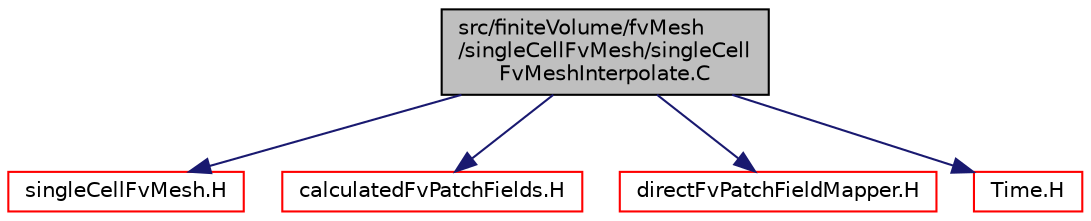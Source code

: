digraph "src/finiteVolume/fvMesh/singleCellFvMesh/singleCellFvMeshInterpolate.C"
{
  bgcolor="transparent";
  edge [fontname="Helvetica",fontsize="10",labelfontname="Helvetica",labelfontsize="10"];
  node [fontname="Helvetica",fontsize="10",shape=record];
  Node1 [label="src/finiteVolume/fvMesh\l/singleCellFvMesh/singleCell\lFvMeshInterpolate.C",height=0.2,width=0.4,color="black", fillcolor="grey75", style="filled", fontcolor="black"];
  Node1 -> Node2 [color="midnightblue",fontsize="10",style="solid",fontname="Helvetica"];
  Node2 [label="singleCellFvMesh.H",height=0.2,width=0.4,color="red",URL="$a05929.html"];
  Node1 -> Node3 [color="midnightblue",fontsize="10",style="solid",fontname="Helvetica"];
  Node3 [label="calculatedFvPatchFields.H",height=0.2,width=0.4,color="red",URL="$a05165.html"];
  Node1 -> Node4 [color="midnightblue",fontsize="10",style="solid",fontname="Helvetica"];
  Node4 [label="directFvPatchFieldMapper.H",height=0.2,width=0.4,color="red",URL="$a05512.html"];
  Node1 -> Node5 [color="midnightblue",fontsize="10",style="solid",fontname="Helvetica"];
  Node5 [label="Time.H",height=0.2,width=0.4,color="red",URL="$a07855.html"];
}

